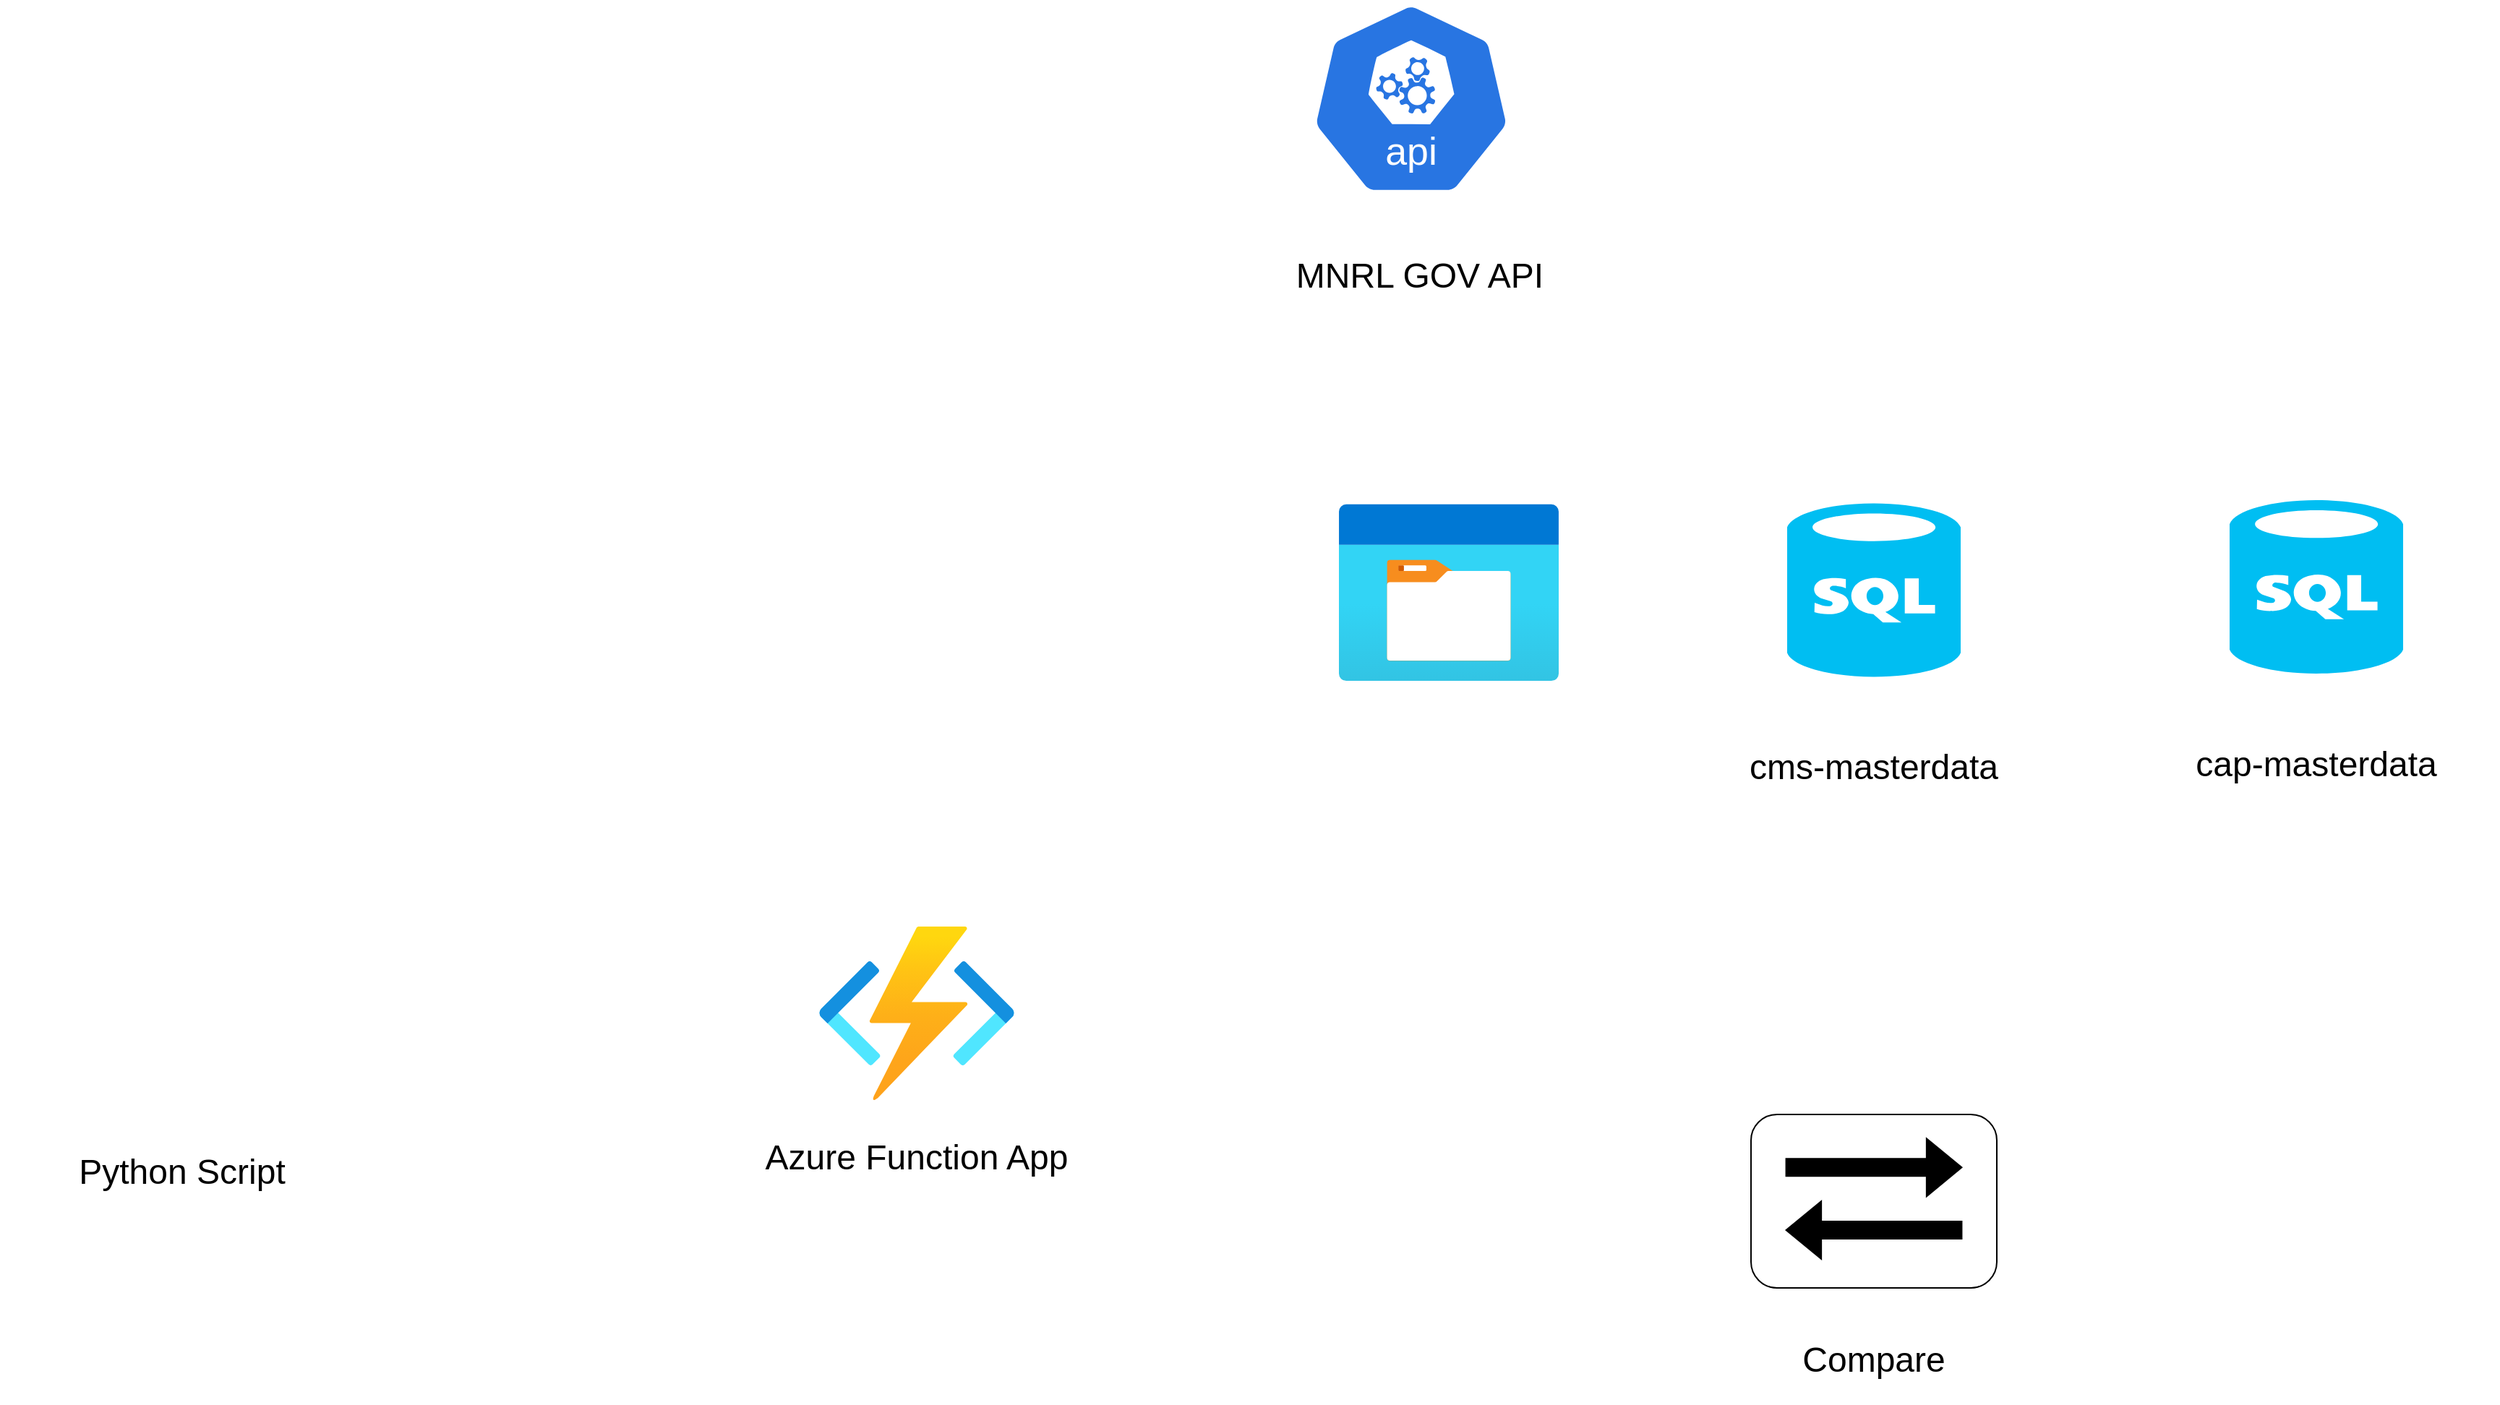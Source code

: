 <mxfile version="27.2.0">
  <diagram name="Page-1" id="LotdtbK56M1U0fD4xoZM">
    <mxGraphModel dx="2563" dy="2343" grid="1" gridSize="10" guides="1" tooltips="1" connect="1" arrows="1" fold="1" page="1" pageScale="1" pageWidth="850" pageHeight="1100" math="0" shadow="0">
      <root>
        <mxCell id="0" />
        <mxCell id="1" parent="0" />
        <mxCell id="mIL93Vf3M8vq30EBRDWd-18" value="" style="group" vertex="1" connectable="0" parent="1">
          <mxGeometry x="592" y="500" width="252" height="190" as="geometry" />
        </mxCell>
        <mxCell id="mIL93Vf3M8vq30EBRDWd-16" value="" style="image;aspect=fixed;html=1;points=[];align=center;fontSize=12;image=img/lib/azure2/compute/Function_Apps.svg;" vertex="1" parent="mIL93Vf3M8vq30EBRDWd-18">
          <mxGeometry x="58" width="136" height="120" as="geometry" />
        </mxCell>
        <mxCell id="mIL93Vf3M8vq30EBRDWd-17" value="&lt;font style=&quot;font-size: 24px;&quot;&gt;Azure Function App&lt;/font&gt;" style="text;html=1;align=center;verticalAlign=middle;whiteSpace=wrap;rounded=0;" vertex="1" parent="mIL93Vf3M8vq30EBRDWd-18">
          <mxGeometry y="130" width="252" height="60" as="geometry" />
        </mxCell>
        <mxCell id="mIL93Vf3M8vq30EBRDWd-25" value="" style="group" vertex="1" connectable="0" parent="1">
          <mxGeometry x="940" y="-140" width="252" height="220" as="geometry" />
        </mxCell>
        <mxCell id="mIL93Vf3M8vq30EBRDWd-19" value="" style="aspect=fixed;sketch=0;html=1;dashed=0;whitespace=wrap;verticalLabelPosition=bottom;verticalAlign=top;fillColor=#2875E2;strokeColor=#ffffff;points=[[0.005,0.63,0],[0.1,0.2,0],[0.9,0.2,0],[0.5,0,0],[0.995,0.63,0],[0.72,0.99,0],[0.5,1,0],[0.28,0.99,0]];shape=mxgraph.kubernetes.icon2;kubernetesLabel=1;prIcon=api" vertex="1" parent="mIL93Vf3M8vq30EBRDWd-25">
          <mxGeometry x="50" width="140" height="134.4" as="geometry" />
        </mxCell>
        <mxCell id="mIL93Vf3M8vq30EBRDWd-20" value="&lt;font style=&quot;font-size: 24px;&quot;&gt;MNRL GOV API&lt;/font&gt;" style="text;html=1;align=center;verticalAlign=middle;whiteSpace=wrap;rounded=0;" vertex="1" parent="mIL93Vf3M8vq30EBRDWd-25">
          <mxGeometry y="160" width="252" height="60" as="geometry" />
        </mxCell>
        <mxCell id="mIL93Vf3M8vq30EBRDWd-26" value="" style="group" vertex="1" connectable="0" parent="1">
          <mxGeometry x="1254" y="207.2" width="252" height="212.8" as="geometry" />
        </mxCell>
        <mxCell id="mIL93Vf3M8vq30EBRDWd-23" value="" style="verticalLabelPosition=bottom;html=1;verticalAlign=top;align=center;strokeColor=none;fillColor=#00BEF2;shape=mxgraph.azure.sql_database;" vertex="1" parent="mIL93Vf3M8vq30EBRDWd-26">
          <mxGeometry x="66" width="120" height="120" as="geometry" />
        </mxCell>
        <mxCell id="mIL93Vf3M8vq30EBRDWd-24" value="&lt;span style=&quot;font-size: 24px;&quot;&gt;cms-masterdata&lt;/span&gt;" style="text;html=1;align=center;verticalAlign=middle;whiteSpace=wrap;rounded=0;" vertex="1" parent="mIL93Vf3M8vq30EBRDWd-26">
          <mxGeometry y="152.8" width="252" height="60" as="geometry" />
        </mxCell>
        <mxCell id="mIL93Vf3M8vq30EBRDWd-27" value="" style="group" vertex="1" connectable="0" parent="1">
          <mxGeometry x="1560" y="205" width="252" height="212.8" as="geometry" />
        </mxCell>
        <mxCell id="mIL93Vf3M8vq30EBRDWd-28" value="" style="verticalLabelPosition=bottom;html=1;verticalAlign=top;align=center;strokeColor=none;fillColor=#00BEF2;shape=mxgraph.azure.sql_database;" vertex="1" parent="mIL93Vf3M8vq30EBRDWd-27">
          <mxGeometry x="66" width="120" height="120" as="geometry" />
        </mxCell>
        <mxCell id="mIL93Vf3M8vq30EBRDWd-29" value="&lt;span style=&quot;font-size: 24px;&quot;&gt;cap-masterdata&lt;/span&gt;" style="text;html=1;align=center;verticalAlign=middle;whiteSpace=wrap;rounded=0;" vertex="1" parent="mIL93Vf3M8vq30EBRDWd-27">
          <mxGeometry y="152.8" width="252" height="60" as="geometry" />
        </mxCell>
        <mxCell id="mIL93Vf3M8vq30EBRDWd-34" value="" style="group" vertex="1" connectable="0" parent="1">
          <mxGeometry x="84" y="500" width="252" height="200" as="geometry" />
        </mxCell>
        <mxCell id="mIL93Vf3M8vq30EBRDWd-6" value="" style="shape=image;html=1;verticalAlign=top;verticalLabelPosition=bottom;labelBackgroundColor=#ffffff;imageAspect=0;aspect=fixed;image=https://cdn0.iconfinder.com/data/icons/long-shadow-web-icons/512/python-128.png" vertex="1" parent="mIL93Vf3M8vq30EBRDWd-34">
          <mxGeometry x="66" width="120" height="120" as="geometry" />
        </mxCell>
        <mxCell id="mIL93Vf3M8vq30EBRDWd-32" value="&lt;font style=&quot;font-size: 24px;&quot;&gt;Python Script&lt;/font&gt;" style="text;html=1;align=center;verticalAlign=middle;whiteSpace=wrap;rounded=0;" vertex="1" parent="mIL93Vf3M8vq30EBRDWd-34">
          <mxGeometry y="140" width="252" height="60" as="geometry" />
        </mxCell>
        <mxCell id="mIL93Vf3M8vq30EBRDWd-43" value="" style="group" vertex="1" connectable="0" parent="1">
          <mxGeometry x="1254" y="630" width="252" height="200" as="geometry" />
        </mxCell>
        <mxCell id="mIL93Vf3M8vq30EBRDWd-41" value="" style="group" vertex="1" connectable="0" parent="mIL93Vf3M8vq30EBRDWd-43">
          <mxGeometry x="41" width="170" height="120" as="geometry" />
        </mxCell>
        <mxCell id="mIL93Vf3M8vq30EBRDWd-40" value="" style="rounded=1;whiteSpace=wrap;html=1;fillColor=light-dark(#FFFFFF,transparent);" vertex="1" parent="mIL93Vf3M8vq30EBRDWd-41">
          <mxGeometry width="170" height="120" as="geometry" />
        </mxCell>
        <mxCell id="mIL93Vf3M8vq30EBRDWd-38" value="" style="shape=singleArrow;direction=west;whiteSpace=wrap;html=1;fillColor=light-dark(#000000,#FFFFFF);" vertex="1" parent="mIL93Vf3M8vq30EBRDWd-41">
          <mxGeometry x="24.286" y="60" width="121.429" height="40" as="geometry" />
        </mxCell>
        <mxCell id="mIL93Vf3M8vq30EBRDWd-39" value="" style="shape=singleArrow;whiteSpace=wrap;html=1;fillColor=light-dark(#000000,#FFFFFF);" vertex="1" parent="mIL93Vf3M8vq30EBRDWd-41">
          <mxGeometry x="24.286" y="16.667" width="121.429" height="40" as="geometry" />
        </mxCell>
        <mxCell id="mIL93Vf3M8vq30EBRDWd-42" value="&lt;font style=&quot;font-size: 24px;&quot;&gt;Compare&lt;/font&gt;" style="text;html=1;align=center;verticalAlign=middle;whiteSpace=wrap;rounded=0;" vertex="1" parent="mIL93Vf3M8vq30EBRDWd-43">
          <mxGeometry y="140" width="252" height="60" as="geometry" />
        </mxCell>
        <mxCell id="mIL93Vf3M8vq30EBRDWd-46" value="" style="image;aspect=fixed;html=1;points=[];align=center;fontSize=12;image=img/lib/azure2/general/Storage_Container.svg;" vertex="1" parent="1">
          <mxGeometry x="1010" y="207.2" width="152" height="123.5" as="geometry" />
        </mxCell>
      </root>
    </mxGraphModel>
  </diagram>
</mxfile>
